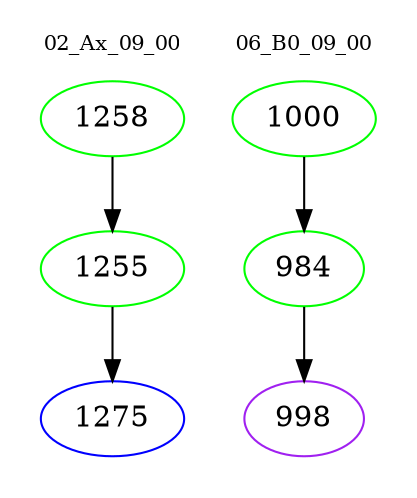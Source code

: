 digraph{
subgraph cluster_0 {
color = white
label = "02_Ax_09_00";
fontsize=10;
T0_1258 [label="1258", color="green"]
T0_1258 -> T0_1255 [color="black"]
T0_1255 [label="1255", color="green"]
T0_1255 -> T0_1275 [color="black"]
T0_1275 [label="1275", color="blue"]
}
subgraph cluster_1 {
color = white
label = "06_B0_09_00";
fontsize=10;
T1_1000 [label="1000", color="green"]
T1_1000 -> T1_984 [color="black"]
T1_984 [label="984", color="green"]
T1_984 -> T1_998 [color="black"]
T1_998 [label="998", color="purple"]
}
}
